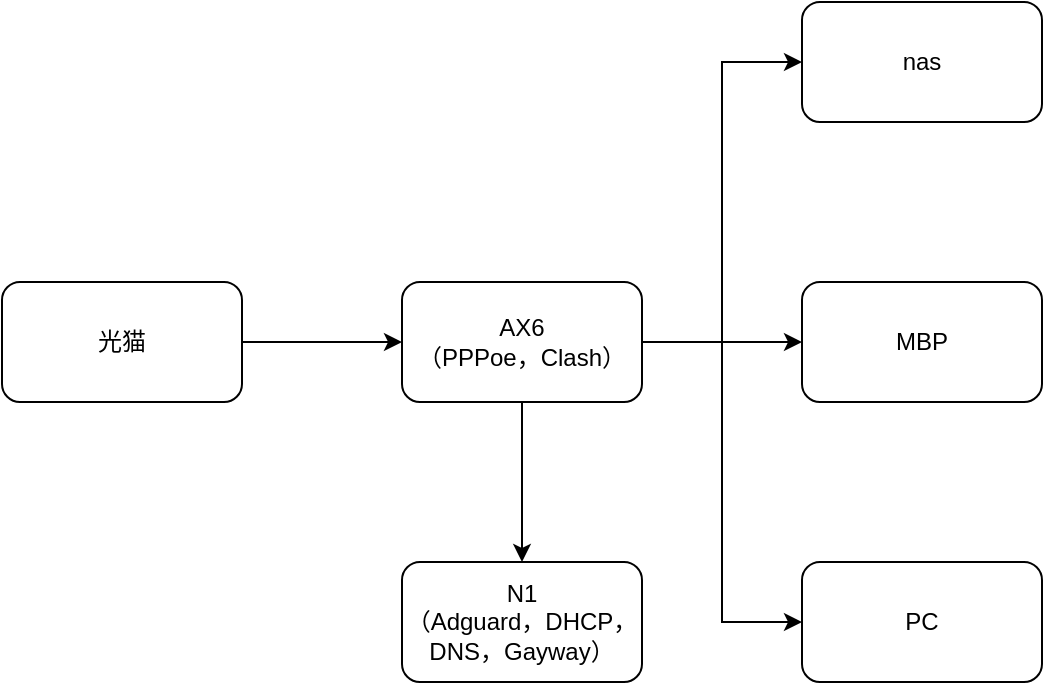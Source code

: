 <mxfile version="17.4.3" type="github">
  <diagram id="dKijmUOY9irQcvLrScpt" name="Page-1">
    <mxGraphModel dx="970" dy="720" grid="1" gridSize="10" guides="1" tooltips="1" connect="1" arrows="1" fold="1" page="1" pageScale="1" pageWidth="827" pageHeight="1169" math="0" shadow="0">
      <root>
        <mxCell id="0" />
        <mxCell id="1" parent="0" />
        <mxCell id="_bxExrfxqYvHLlEQci2k-3" value="" style="edgeStyle=orthogonalEdgeStyle;rounded=0;orthogonalLoop=1;jettySize=auto;html=1;" edge="1" parent="1" source="_bxExrfxqYvHLlEQci2k-1" target="_bxExrfxqYvHLlEQci2k-2">
          <mxGeometry relative="1" as="geometry" />
        </mxCell>
        <mxCell id="_bxExrfxqYvHLlEQci2k-1" value="光猫" style="rounded=1;whiteSpace=wrap;html=1;" vertex="1" parent="1">
          <mxGeometry x="40" y="380" width="120" height="60" as="geometry" />
        </mxCell>
        <mxCell id="_bxExrfxqYvHLlEQci2k-5" value="" style="edgeStyle=orthogonalEdgeStyle;rounded=0;orthogonalLoop=1;jettySize=auto;html=1;" edge="1" parent="1" source="_bxExrfxqYvHLlEQci2k-2" target="_bxExrfxqYvHLlEQci2k-4">
          <mxGeometry relative="1" as="geometry" />
        </mxCell>
        <mxCell id="_bxExrfxqYvHLlEQci2k-7" value="" style="edgeStyle=orthogonalEdgeStyle;rounded=0;orthogonalLoop=1;jettySize=auto;html=1;" edge="1" parent="1" source="_bxExrfxqYvHLlEQci2k-2" target="_bxExrfxqYvHLlEQci2k-6">
          <mxGeometry relative="1" as="geometry" />
        </mxCell>
        <mxCell id="_bxExrfxqYvHLlEQci2k-9" value="" style="edgeStyle=orthogonalEdgeStyle;rounded=0;orthogonalLoop=1;jettySize=auto;html=1;" edge="1" parent="1" source="_bxExrfxqYvHLlEQci2k-2" target="_bxExrfxqYvHLlEQci2k-8">
          <mxGeometry relative="1" as="geometry">
            <Array as="points">
              <mxPoint x="400" y="410" />
              <mxPoint x="400" y="550" />
            </Array>
          </mxGeometry>
        </mxCell>
        <mxCell id="_bxExrfxqYvHLlEQci2k-11" value="" style="edgeStyle=orthogonalEdgeStyle;rounded=0;orthogonalLoop=1;jettySize=auto;html=1;" edge="1" parent="1" source="_bxExrfxqYvHLlEQci2k-2" target="_bxExrfxqYvHLlEQci2k-10">
          <mxGeometry relative="1" as="geometry">
            <Array as="points">
              <mxPoint x="400" y="410" />
              <mxPoint x="400" y="270" />
            </Array>
          </mxGeometry>
        </mxCell>
        <mxCell id="_bxExrfxqYvHLlEQci2k-2" value="AX6&lt;br&gt;（PPPoe，Clash）" style="whiteSpace=wrap;html=1;rounded=1;" vertex="1" parent="1">
          <mxGeometry x="240" y="380" width="120" height="60" as="geometry" />
        </mxCell>
        <mxCell id="_bxExrfxqYvHLlEQci2k-4" value="N1&lt;br&gt;（Adguard，DHCP，DNS，Gayway）" style="whiteSpace=wrap;html=1;rounded=1;" vertex="1" parent="1">
          <mxGeometry x="240" y="520" width="120" height="60" as="geometry" />
        </mxCell>
        <mxCell id="_bxExrfxqYvHLlEQci2k-6" value="MBP" style="whiteSpace=wrap;html=1;rounded=1;" vertex="1" parent="1">
          <mxGeometry x="440" y="380" width="120" height="60" as="geometry" />
        </mxCell>
        <mxCell id="_bxExrfxqYvHLlEQci2k-8" value="PC" style="whiteSpace=wrap;html=1;rounded=1;" vertex="1" parent="1">
          <mxGeometry x="440" y="520" width="120" height="60" as="geometry" />
        </mxCell>
        <mxCell id="_bxExrfxqYvHLlEQci2k-10" value="nas" style="whiteSpace=wrap;html=1;rounded=1;" vertex="1" parent="1">
          <mxGeometry x="440" y="240" width="120" height="60" as="geometry" />
        </mxCell>
      </root>
    </mxGraphModel>
  </diagram>
</mxfile>
